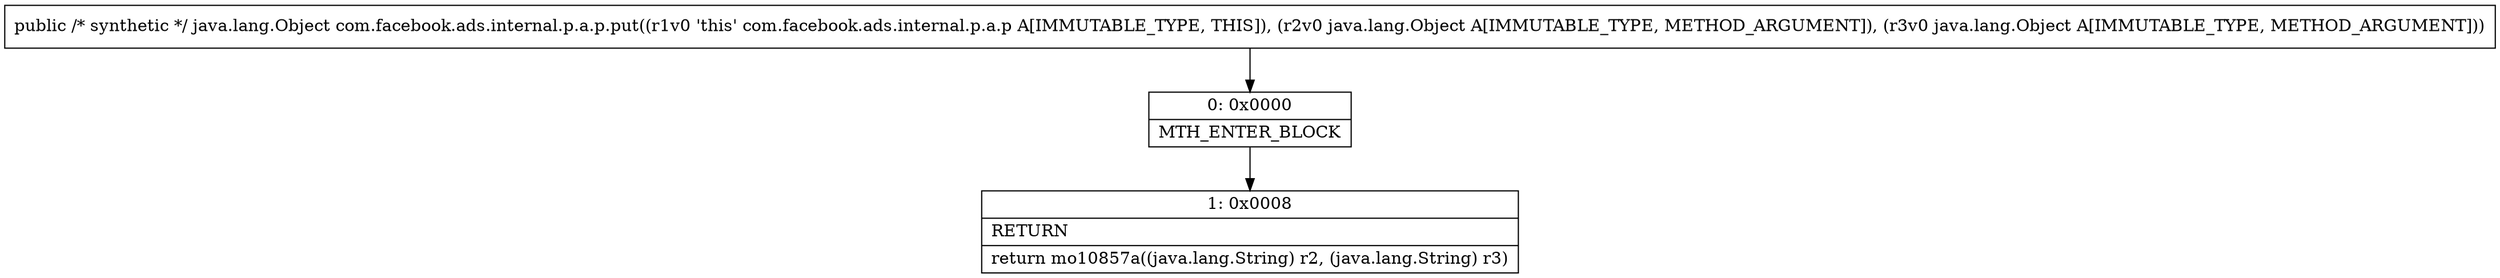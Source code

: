 digraph "CFG forcom.facebook.ads.internal.p.a.p.put(Ljava\/lang\/Object;Ljava\/lang\/Object;)Ljava\/lang\/Object;" {
Node_0 [shape=record,label="{0\:\ 0x0000|MTH_ENTER_BLOCK\l}"];
Node_1 [shape=record,label="{1\:\ 0x0008|RETURN\l|return mo10857a((java.lang.String) r2, (java.lang.String) r3)\l}"];
MethodNode[shape=record,label="{public \/* synthetic *\/ java.lang.Object com.facebook.ads.internal.p.a.p.put((r1v0 'this' com.facebook.ads.internal.p.a.p A[IMMUTABLE_TYPE, THIS]), (r2v0 java.lang.Object A[IMMUTABLE_TYPE, METHOD_ARGUMENT]), (r3v0 java.lang.Object A[IMMUTABLE_TYPE, METHOD_ARGUMENT])) }"];
MethodNode -> Node_0;
Node_0 -> Node_1;
}

